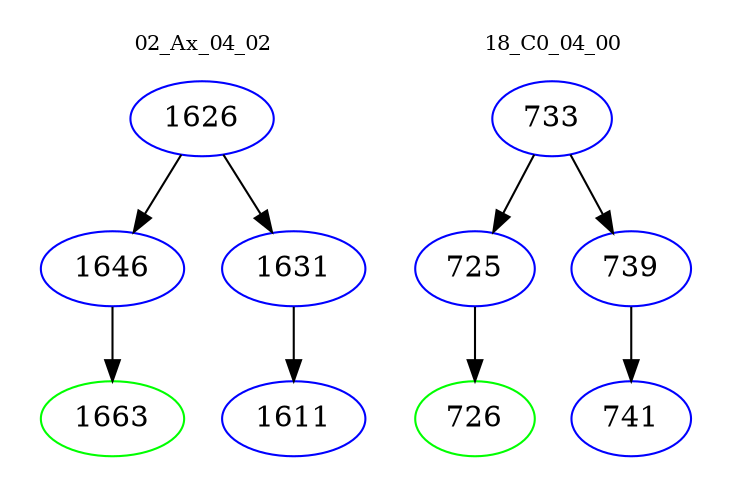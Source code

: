 digraph{
subgraph cluster_0 {
color = white
label = "02_Ax_04_02";
fontsize=10;
T0_1626 [label="1626", color="blue"]
T0_1626 -> T0_1646 [color="black"]
T0_1646 [label="1646", color="blue"]
T0_1646 -> T0_1663 [color="black"]
T0_1663 [label="1663", color="green"]
T0_1626 -> T0_1631 [color="black"]
T0_1631 [label="1631", color="blue"]
T0_1631 -> T0_1611 [color="black"]
T0_1611 [label="1611", color="blue"]
}
subgraph cluster_1 {
color = white
label = "18_C0_04_00";
fontsize=10;
T1_733 [label="733", color="blue"]
T1_733 -> T1_725 [color="black"]
T1_725 [label="725", color="blue"]
T1_725 -> T1_726 [color="black"]
T1_726 [label="726", color="green"]
T1_733 -> T1_739 [color="black"]
T1_739 [label="739", color="blue"]
T1_739 -> T1_741 [color="black"]
T1_741 [label="741", color="blue"]
}
}
